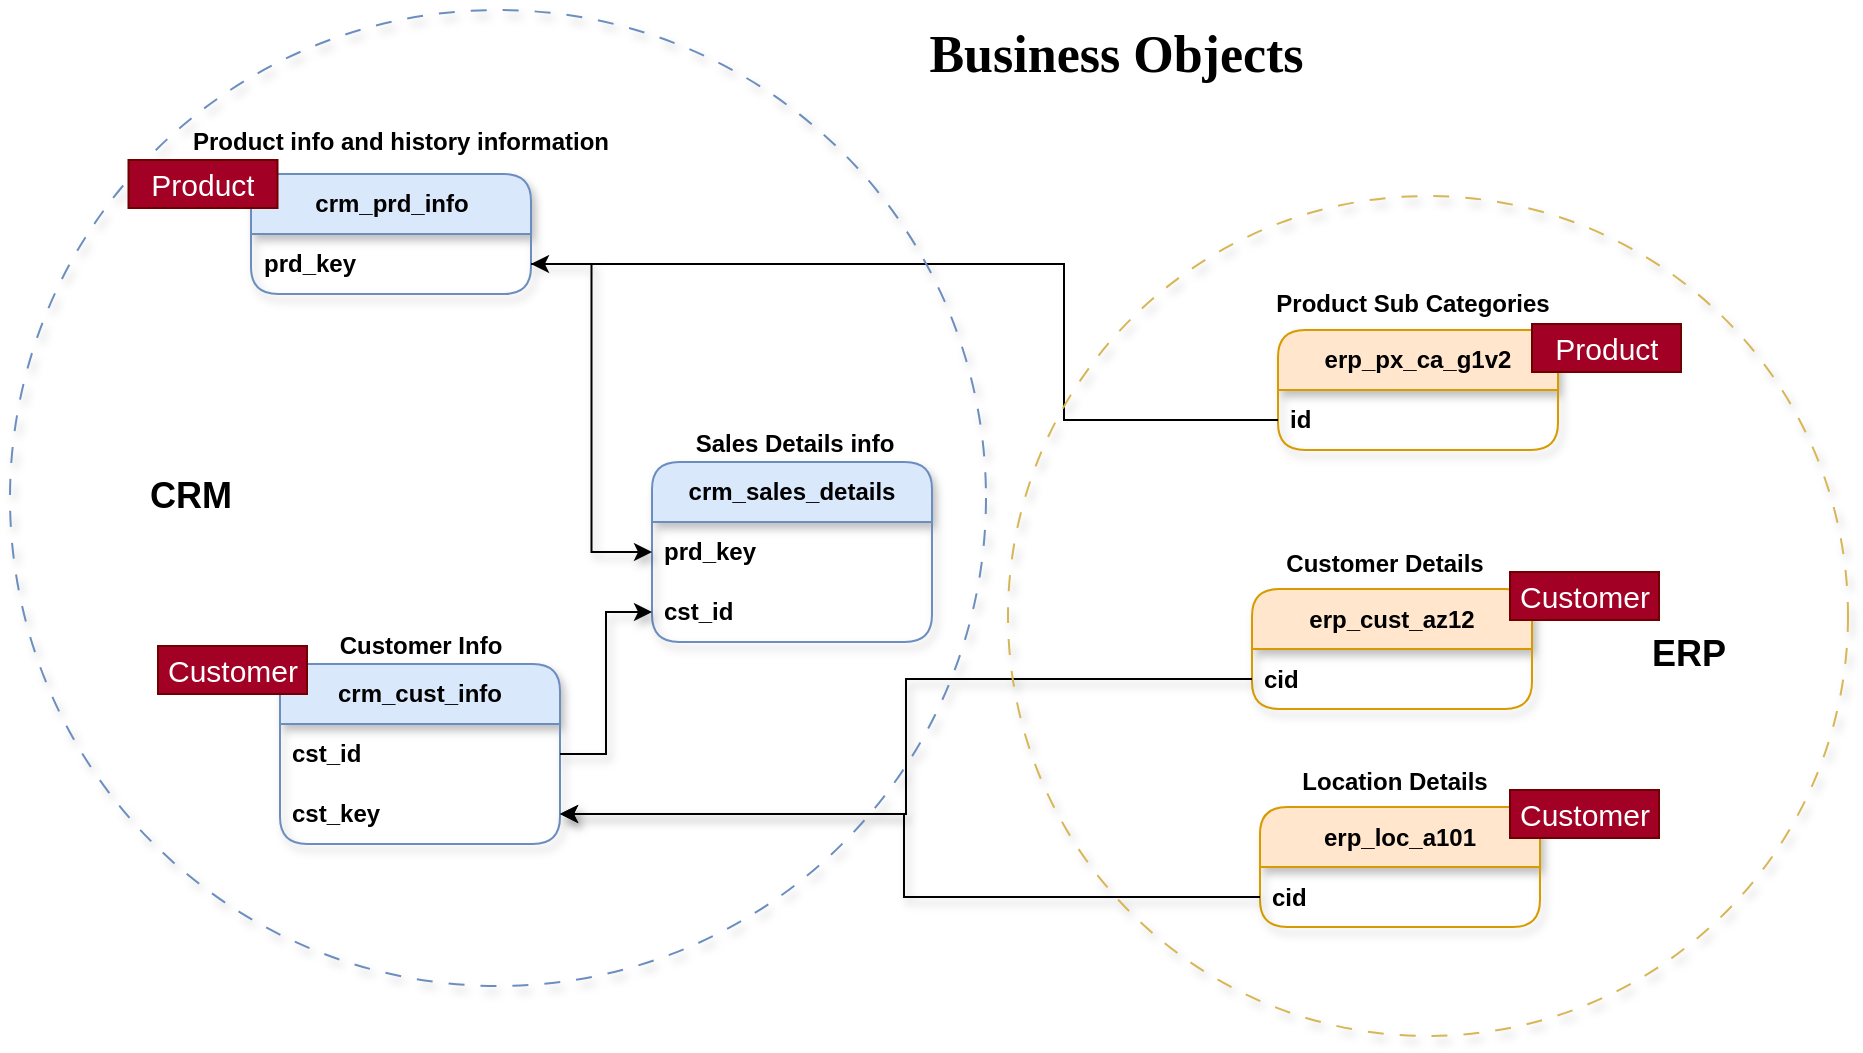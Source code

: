 <mxfile version="26.0.10">
  <diagram name="Page-1" id="se6TROnvgu5lEoFiPwVU">
    <mxGraphModel dx="1442" dy="565" grid="0" gridSize="10" guides="1" tooltips="1" connect="1" arrows="1" fold="1" page="0" pageScale="1" pageWidth="850" pageHeight="1100" background="#ffffff" math="0" shadow="0">
      <root>
        <mxCell id="0" />
        <mxCell id="1" parent="0" />
        <mxCell id="1pXIQrx-kbeu8zxCSSQ8-1" value="crm_cust_info" style="swimlane;fontStyle=1;childLayout=stackLayout;horizontal=1;startSize=30;horizontalStack=0;resizeParent=1;resizeParentMax=0;resizeLast=0;collapsible=1;marginBottom=0;whiteSpace=wrap;html=1;rounded=1;fillColor=#dae8fc;strokeColor=#6c8ebf;shadow=1;swimlaneLine=1;" parent="1" vertex="1">
          <mxGeometry x="-178" y="381" width="140" height="90" as="geometry" />
        </mxCell>
        <mxCell id="1pXIQrx-kbeu8zxCSSQ8-2" value="cst_id&amp;nbsp;" style="text;strokeColor=none;fillColor=none;align=left;verticalAlign=middle;spacingLeft=4;spacingRight=4;overflow=hidden;points=[[0,0.5],[1,0.5]];portConstraint=eastwest;rotatable=0;whiteSpace=wrap;html=1;shadow=1;swimlaneLine=1;fontStyle=1" parent="1pXIQrx-kbeu8zxCSSQ8-1" vertex="1">
          <mxGeometry y="30" width="140" height="30" as="geometry" />
        </mxCell>
        <mxCell id="1pXIQrx-kbeu8zxCSSQ8-26" value="cst_key" style="text;strokeColor=none;fillColor=none;align=left;verticalAlign=middle;spacingLeft=4;spacingRight=4;overflow=hidden;points=[[0,0.5],[1,0.5]];portConstraint=eastwest;rotatable=0;whiteSpace=wrap;html=1;shadow=1;swimlaneLine=1;fontStyle=1" parent="1pXIQrx-kbeu8zxCSSQ8-1" vertex="1">
          <mxGeometry y="60" width="140" height="30" as="geometry" />
        </mxCell>
        <mxCell id="1pXIQrx-kbeu8zxCSSQ8-5" value="Customer Info" style="text;html=1;align=center;verticalAlign=middle;resizable=0;points=[];autosize=1;strokeColor=none;fillColor=none;shadow=1;swimlaneLine=1;fontStyle=1" parent="1" vertex="1">
          <mxGeometry x="-154.5" y="359" width="93" height="26" as="geometry" />
        </mxCell>
        <mxCell id="1pXIQrx-kbeu8zxCSSQ8-9" value="crm_sales_details" style="swimlane;fontStyle=1;childLayout=stackLayout;horizontal=1;startSize=30;horizontalStack=0;resizeParent=1;resizeParentMax=0;resizeLast=0;collapsible=1;marginBottom=0;whiteSpace=wrap;html=1;rounded=1;fillColor=#dae8fc;strokeColor=#6c8ebf;shadow=1;swimlaneLine=1;" parent="1" vertex="1">
          <mxGeometry x="8" y="280" width="140" height="90" as="geometry" />
        </mxCell>
        <mxCell id="1pXIQrx-kbeu8zxCSSQ8-10" value="prd_key" style="text;strokeColor=none;fillColor=none;align=left;verticalAlign=middle;spacingLeft=4;spacingRight=4;overflow=hidden;points=[[0,0.5],[1,0.5]];portConstraint=eastwest;rotatable=0;whiteSpace=wrap;html=1;shadow=1;swimlaneLine=1;fontStyle=1" parent="1pXIQrx-kbeu8zxCSSQ8-9" vertex="1">
          <mxGeometry y="30" width="140" height="30" as="geometry" />
        </mxCell>
        <mxCell id="1pXIQrx-kbeu8zxCSSQ8-18" value="cst_id" style="text;strokeColor=none;fillColor=none;align=left;verticalAlign=middle;spacingLeft=4;spacingRight=4;overflow=hidden;points=[[0,0.5],[1,0.5]];portConstraint=eastwest;rotatable=0;whiteSpace=wrap;html=1;shadow=1;swimlaneLine=1;fontStyle=1" parent="1pXIQrx-kbeu8zxCSSQ8-9" vertex="1">
          <mxGeometry y="60" width="140" height="30" as="geometry" />
        </mxCell>
        <mxCell id="1pXIQrx-kbeu8zxCSSQ8-11" value="Sales Details info" style="text;html=1;align=center;verticalAlign=middle;resizable=0;points=[];autosize=1;strokeColor=none;fillColor=none;shadow=1;swimlaneLine=1;fontStyle=1" parent="1" vertex="1">
          <mxGeometry x="23.5" y="258" width="111" height="26" as="geometry" />
        </mxCell>
        <mxCell id="1pXIQrx-kbeu8zxCSSQ8-15" value="crm_prd_info" style="swimlane;fontStyle=1;childLayout=stackLayout;horizontal=1;startSize=30;horizontalStack=0;resizeParent=1;resizeParentMax=0;resizeLast=0;collapsible=1;marginBottom=0;whiteSpace=wrap;html=1;rounded=1;fillColor=#dae8fc;strokeColor=#6c8ebf;shadow=1;swimlaneLine=1;" parent="1" vertex="1">
          <mxGeometry x="-192.5" y="136" width="140" height="60" as="geometry" />
        </mxCell>
        <mxCell id="1pXIQrx-kbeu8zxCSSQ8-16" value="prd_key" style="text;strokeColor=none;fillColor=none;align=left;verticalAlign=middle;spacingLeft=4;spacingRight=4;overflow=hidden;points=[[0,0.5],[1,0.5]];portConstraint=eastwest;rotatable=0;whiteSpace=wrap;html=1;shadow=1;swimlaneLine=1;fontStyle=1" parent="1pXIQrx-kbeu8zxCSSQ8-15" vertex="1">
          <mxGeometry y="30" width="140" height="30" as="geometry" />
        </mxCell>
        <mxCell id="1pXIQrx-kbeu8zxCSSQ8-17" value="Product info and history information" style="text;html=1;align=center;verticalAlign=middle;resizable=0;points=[];autosize=1;strokeColor=none;fillColor=none;shadow=1;swimlaneLine=1;fontStyle=1" parent="1" vertex="1">
          <mxGeometry x="-222" y="107" width="207" height="26" as="geometry" />
        </mxCell>
        <mxCell id="1pXIQrx-kbeu8zxCSSQ8-21" value="erp_cust_az12" style="swimlane;fontStyle=1;childLayout=stackLayout;horizontal=1;startSize=30;horizontalStack=0;resizeParent=1;resizeParentMax=0;resizeLast=0;collapsible=1;marginBottom=0;whiteSpace=wrap;html=1;rounded=1;fillColor=#ffe6cc;strokeColor=#d79b00;shadow=1;swimlaneLine=1;" parent="1" vertex="1">
          <mxGeometry x="308" y="343.5" width="140" height="60" as="geometry" />
        </mxCell>
        <mxCell id="1pXIQrx-kbeu8zxCSSQ8-23" value="cid" style="text;strokeColor=none;fillColor=none;align=left;verticalAlign=middle;spacingLeft=4;spacingRight=4;overflow=hidden;points=[[0,0.5],[1,0.5]];portConstraint=eastwest;rotatable=0;whiteSpace=wrap;html=1;shadow=1;swimlaneLine=1;fontStyle=1" parent="1pXIQrx-kbeu8zxCSSQ8-21" vertex="1">
          <mxGeometry y="30" width="140" height="30" as="geometry" />
        </mxCell>
        <mxCell id="1pXIQrx-kbeu8zxCSSQ8-24" value="Customer Details" style="text;html=1;align=center;verticalAlign=middle;resizable=0;points=[];autosize=1;strokeColor=none;fillColor=none;shadow=1;swimlaneLine=1;fontStyle=1" parent="1" vertex="1">
          <mxGeometry x="319" y="317.5" width="110" height="26" as="geometry" />
        </mxCell>
        <mxCell id="1pXIQrx-kbeu8zxCSSQ8-25" value="" style="endArrow=classic;html=1;rounded=0;exitX=0;exitY=0.5;exitDx=0;exitDy=0;edgeStyle=orthogonalEdgeStyle;entryX=1;entryY=0.5;entryDx=0;entryDy=0;shadow=1;swimlaneLine=1;fontStyle=1" parent="1" source="1pXIQrx-kbeu8zxCSSQ8-23" target="1pXIQrx-kbeu8zxCSSQ8-26" edge="1">
          <mxGeometry width="50" height="50" relative="1" as="geometry">
            <mxPoint x="107" y="559" as="sourcePoint" />
            <mxPoint x="71" y="563" as="targetPoint" />
          </mxGeometry>
        </mxCell>
        <mxCell id="1pXIQrx-kbeu8zxCSSQ8-28" value="erp_loc_a101" style="swimlane;fontStyle=1;childLayout=stackLayout;horizontal=1;startSize=30;horizontalStack=0;resizeParent=1;resizeParentMax=0;resizeLast=0;collapsible=1;marginBottom=0;whiteSpace=wrap;html=1;rounded=1;fillColor=#ffe6cc;strokeColor=#d79b00;shadow=1;swimlaneLine=1;" parent="1" vertex="1">
          <mxGeometry x="312" y="452.5" width="140" height="60" as="geometry" />
        </mxCell>
        <mxCell id="1pXIQrx-kbeu8zxCSSQ8-29" value="cid" style="text;strokeColor=none;fillColor=none;align=left;verticalAlign=middle;spacingLeft=4;spacingRight=4;overflow=hidden;points=[[0,0.5],[1,0.5]];portConstraint=eastwest;rotatable=0;whiteSpace=wrap;html=1;shadow=1;swimlaneLine=1;fontStyle=1" parent="1pXIQrx-kbeu8zxCSSQ8-28" vertex="1">
          <mxGeometry y="30" width="140" height="30" as="geometry" />
        </mxCell>
        <mxCell id="1pXIQrx-kbeu8zxCSSQ8-30" value="Location Details" style="text;html=1;align=center;verticalAlign=middle;resizable=0;points=[];autosize=1;strokeColor=none;fillColor=none;shadow=1;swimlaneLine=1;fontStyle=1" parent="1" vertex="1">
          <mxGeometry x="327" y="426.5" width="103" height="26" as="geometry" />
        </mxCell>
        <mxCell id="1pXIQrx-kbeu8zxCSSQ8-31" value="" style="endArrow=classic;html=1;rounded=0;entryX=1;entryY=0.5;entryDx=0;entryDy=0;exitX=0;exitY=0.5;exitDx=0;exitDy=0;edgeStyle=orthogonalEdgeStyle;shadow=1;swimlaneLine=1;fontStyle=1" parent="1" source="1pXIQrx-kbeu8zxCSSQ8-29" target="1pXIQrx-kbeu8zxCSSQ8-26" edge="1">
          <mxGeometry width="50" height="50" relative="1" as="geometry">
            <mxPoint x="-165" y="744" as="sourcePoint" />
            <mxPoint x="-115" y="694" as="targetPoint" />
            <Array as="points">
              <mxPoint x="134" y="498" />
              <mxPoint x="134" y="456" />
            </Array>
          </mxGeometry>
        </mxCell>
        <mxCell id="1pXIQrx-kbeu8zxCSSQ8-19" value="" style="endArrow=classic;html=1;rounded=0;exitX=1;exitY=0.5;exitDx=0;exitDy=0;entryX=0;entryY=0.5;entryDx=0;entryDy=0;edgeStyle=orthogonalEdgeStyle;shadow=1;swimlaneLine=1;fontStyle=1" parent="1" source="1pXIQrx-kbeu8zxCSSQ8-2" target="1pXIQrx-kbeu8zxCSSQ8-18" edge="1">
          <mxGeometry width="50" height="50" relative="1" as="geometry">
            <mxPoint x="95" y="375" as="sourcePoint" />
            <mxPoint x="45" y="425" as="targetPoint" />
          </mxGeometry>
        </mxCell>
        <mxCell id="1pXIQrx-kbeu8zxCSSQ8-20" value="" style="endArrow=classic;html=1;rounded=0;exitX=1;exitY=0.5;exitDx=0;exitDy=0;entryX=0;entryY=0.5;entryDx=0;entryDy=0;edgeStyle=orthogonalEdgeStyle;shadow=1;swimlaneLine=1;fontStyle=1" parent="1" source="1pXIQrx-kbeu8zxCSSQ8-16" target="1pXIQrx-kbeu8zxCSSQ8-10" edge="1">
          <mxGeometry width="50" height="50" relative="1" as="geometry">
            <mxPoint x="-54" y="173" as="sourcePoint" />
            <mxPoint x="98" y="312" as="targetPoint" />
          </mxGeometry>
        </mxCell>
        <mxCell id="1pXIQrx-kbeu8zxCSSQ8-40" value="erp_px_ca_g1v2" style="swimlane;fontStyle=1;childLayout=stackLayout;horizontal=1;startSize=30;horizontalStack=0;resizeParent=1;resizeParentMax=0;resizeLast=0;collapsible=1;marginBottom=0;whiteSpace=wrap;html=1;rounded=1;fillColor=#ffe6cc;strokeColor=#d79b00;shadow=1;swimlaneLine=1;" parent="1" vertex="1">
          <mxGeometry x="321" y="214" width="140" height="60" as="geometry" />
        </mxCell>
        <mxCell id="1pXIQrx-kbeu8zxCSSQ8-41" value="id" style="text;strokeColor=none;fillColor=none;align=left;verticalAlign=middle;spacingLeft=4;spacingRight=4;overflow=hidden;points=[[0,0.5],[1,0.5]];portConstraint=eastwest;rotatable=0;whiteSpace=wrap;html=1;shadow=1;swimlaneLine=1;fontStyle=1" parent="1pXIQrx-kbeu8zxCSSQ8-40" vertex="1">
          <mxGeometry y="30" width="140" height="30" as="geometry" />
        </mxCell>
        <mxCell id="1pXIQrx-kbeu8zxCSSQ8-42" value="Product Sub Categories" style="text;html=1;align=center;verticalAlign=middle;resizable=0;points=[];autosize=1;strokeColor=none;fillColor=none;shadow=1;swimlaneLine=1;fontStyle=1" parent="1" vertex="1">
          <mxGeometry x="315" y="188" width="145" height="26" as="geometry" />
        </mxCell>
        <mxCell id="1pXIQrx-kbeu8zxCSSQ8-43" value="" style="endArrow=classic;html=1;rounded=0;exitX=0;exitY=0.5;exitDx=0;exitDy=0;entryX=1;entryY=0.5;entryDx=0;entryDy=0;edgeStyle=orthogonalEdgeStyle;fontStyle=1" parent="1" source="1pXIQrx-kbeu8zxCSSQ8-41" target="1pXIQrx-kbeu8zxCSSQ8-16" edge="1">
          <mxGeometry width="50" height="50" relative="1" as="geometry">
            <mxPoint x="-4" y="604" as="sourcePoint" />
            <mxPoint x="155" y="166" as="targetPoint" />
            <Array as="points">
              <mxPoint x="214" y="259" />
              <mxPoint x="214" y="181" />
            </Array>
          </mxGeometry>
        </mxCell>
        <mxCell id="1pXIQrx-kbeu8zxCSSQ8-44" value="" style="ellipse;whiteSpace=wrap;html=1;aspect=fixed;fillColor=none;strokeColor=#d6b656;dashed=1;dashPattern=8 8;shadow=1;perimeterSpacing=8;fontStyle=1" parent="1" vertex="1">
          <mxGeometry x="186" y="147" width="420" height="420" as="geometry" />
        </mxCell>
        <mxCell id="1pXIQrx-kbeu8zxCSSQ8-46" value="" style="ellipse;whiteSpace=wrap;html=1;aspect=fixed;fillColor=none;strokeColor=#6c8ebf;dashed=1;dashPattern=8 8;shadow=1;perimeterSpacing=8;fontStyle=1" parent="1" vertex="1">
          <mxGeometry x="-313" y="54" width="488" height="488" as="geometry" />
        </mxCell>
        <mxCell id="1pXIQrx-kbeu8zxCSSQ8-47" value="&lt;span style=&quot;font-size: 18px;&quot;&gt;&lt;span&gt;ERP&lt;/span&gt;&lt;/span&gt;" style="text;html=1;align=center;verticalAlign=middle;resizable=0;points=[];autosize=1;strokeColor=none;fillColor=none;fontStyle=1" parent="1" vertex="1">
          <mxGeometry x="498" y="359" width="55" height="34" as="geometry" />
        </mxCell>
        <mxCell id="1pXIQrx-kbeu8zxCSSQ8-48" value="&lt;span&gt;&lt;font style=&quot;font-size: 18px;&quot;&gt;CRM&lt;/font&gt;&lt;/span&gt;" style="text;html=1;align=center;verticalAlign=middle;resizable=0;points=[];autosize=1;strokeColor=none;fillColor=none;fontStyle=1" parent="1" vertex="1">
          <mxGeometry x="-253" y="280" width="59" height="34" as="geometry" />
        </mxCell>
        <mxCell id="1pXIQrx-kbeu8zxCSSQ8-49" value="&lt;span&gt;&lt;font style=&quot;font-size: 26px;&quot; face=&quot;Times New Roman&quot;&gt;Business Objects&amp;nbsp;&lt;/font&gt;&lt;/span&gt;" style="text;html=1;align=center;verticalAlign=middle;resizable=0;points=[];autosize=1;strokeColor=none;fillColor=none;fontStyle=1" parent="1" vertex="1">
          <mxGeometry x="141" y="54" width="203" height="43" as="geometry" />
        </mxCell>
        <mxCell id="-h0vadzV2_fAauMbPoFp-1" value="&lt;font style=&quot;font-size: 15px;&quot;&gt;Customer&lt;/font&gt;" style="text;html=1;strokeColor=#6F0000;fillColor=#a20025;align=center;verticalAlign=middle;whiteSpace=wrap;overflow=hidden;fontColor=#ffffff;" vertex="1" parent="1">
          <mxGeometry x="-239" y="372" width="74.5" height="24" as="geometry" />
        </mxCell>
        <mxCell id="-h0vadzV2_fAauMbPoFp-2" value="&lt;font style=&quot;font-size: 15px;&quot;&gt;Product&lt;/font&gt;" style="text;html=1;strokeColor=#6F0000;fillColor=#a20025;align=center;verticalAlign=middle;whiteSpace=wrap;overflow=hidden;fontColor=#ffffff;" vertex="1" parent="1">
          <mxGeometry x="-253.75" y="129" width="74.5" height="24" as="geometry" />
        </mxCell>
        <mxCell id="-h0vadzV2_fAauMbPoFp-3" value="&lt;font style=&quot;font-size: 15px;&quot;&gt;Product&lt;/font&gt;" style="text;html=1;strokeColor=#6F0000;fillColor=#a20025;align=center;verticalAlign=middle;whiteSpace=wrap;overflow=hidden;fontColor=#ffffff;" vertex="1" parent="1">
          <mxGeometry x="448" y="211" width="74.5" height="24" as="geometry" />
        </mxCell>
        <mxCell id="-h0vadzV2_fAauMbPoFp-5" value="&lt;font style=&quot;font-size: 15px;&quot;&gt;Customer&lt;/font&gt;" style="text;html=1;strokeColor=#6F0000;fillColor=#a20025;align=center;verticalAlign=middle;whiteSpace=wrap;overflow=hidden;fontColor=#ffffff;" vertex="1" parent="1">
          <mxGeometry x="437" y="335" width="74.5" height="24" as="geometry" />
        </mxCell>
        <mxCell id="-h0vadzV2_fAauMbPoFp-6" value="&lt;font style=&quot;font-size: 15px;&quot;&gt;Customer&lt;/font&gt;" style="text;html=1;strokeColor=#6F0000;fillColor=#a20025;align=center;verticalAlign=middle;whiteSpace=wrap;overflow=hidden;fontColor=#ffffff;" vertex="1" parent="1">
          <mxGeometry x="437" y="444" width="74.5" height="24" as="geometry" />
        </mxCell>
      </root>
    </mxGraphModel>
  </diagram>
</mxfile>
